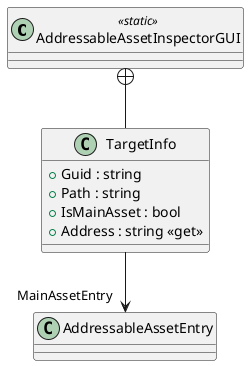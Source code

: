 @startuml
class AddressableAssetInspectorGUI <<static>> {
}
class TargetInfo {
    + Guid : string
    + Path : string
    + IsMainAsset : bool
    + Address : string <<get>>
}
AddressableAssetInspectorGUI +-- TargetInfo
TargetInfo --> "MainAssetEntry" AddressableAssetEntry
@enduml
